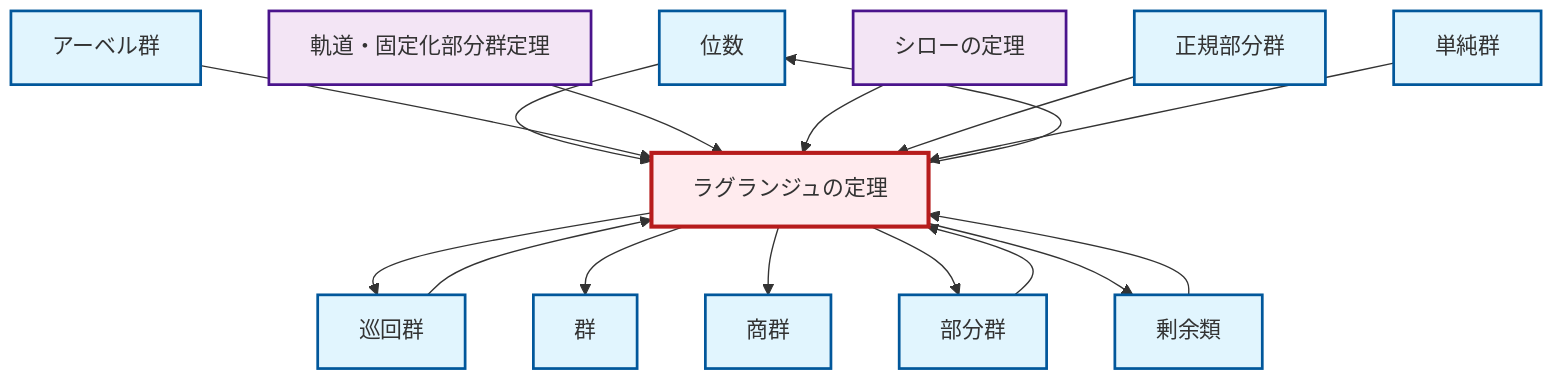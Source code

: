 graph TD
    classDef definition fill:#e1f5fe,stroke:#01579b,stroke-width:2px
    classDef theorem fill:#f3e5f5,stroke:#4a148c,stroke-width:2px
    classDef axiom fill:#fff3e0,stroke:#e65100,stroke-width:2px
    classDef example fill:#e8f5e9,stroke:#1b5e20,stroke-width:2px
    classDef current fill:#ffebee,stroke:#b71c1c,stroke-width:3px
    def-quotient-group["商群"]:::definition
    def-order["位数"]:::definition
    def-cyclic-group["巡回群"]:::definition
    def-normal-subgroup["正規部分群"]:::definition
    def-coset["剰余類"]:::definition
    thm-sylow["シローの定理"]:::theorem
    def-abelian-group["アーベル群"]:::definition
    def-simple-group["単純群"]:::definition
    thm-orbit-stabilizer["軌道・固定化部分群定理"]:::theorem
    def-group["群"]:::definition
    def-subgroup["部分群"]:::definition
    thm-lagrange["ラグランジュの定理"]:::theorem
    def-order --> thm-lagrange
    def-abelian-group --> thm-lagrange
    thm-lagrange --> def-order
    thm-lagrange --> def-cyclic-group
    thm-orbit-stabilizer --> thm-lagrange
    thm-sylow --> thm-lagrange
    thm-lagrange --> def-group
    thm-lagrange --> def-quotient-group
    thm-lagrange --> def-subgroup
    def-normal-subgroup --> thm-lagrange
    def-coset --> thm-lagrange
    def-subgroup --> thm-lagrange
    def-simple-group --> thm-lagrange
    thm-lagrange --> def-coset
    def-cyclic-group --> thm-lagrange
    class thm-lagrange current